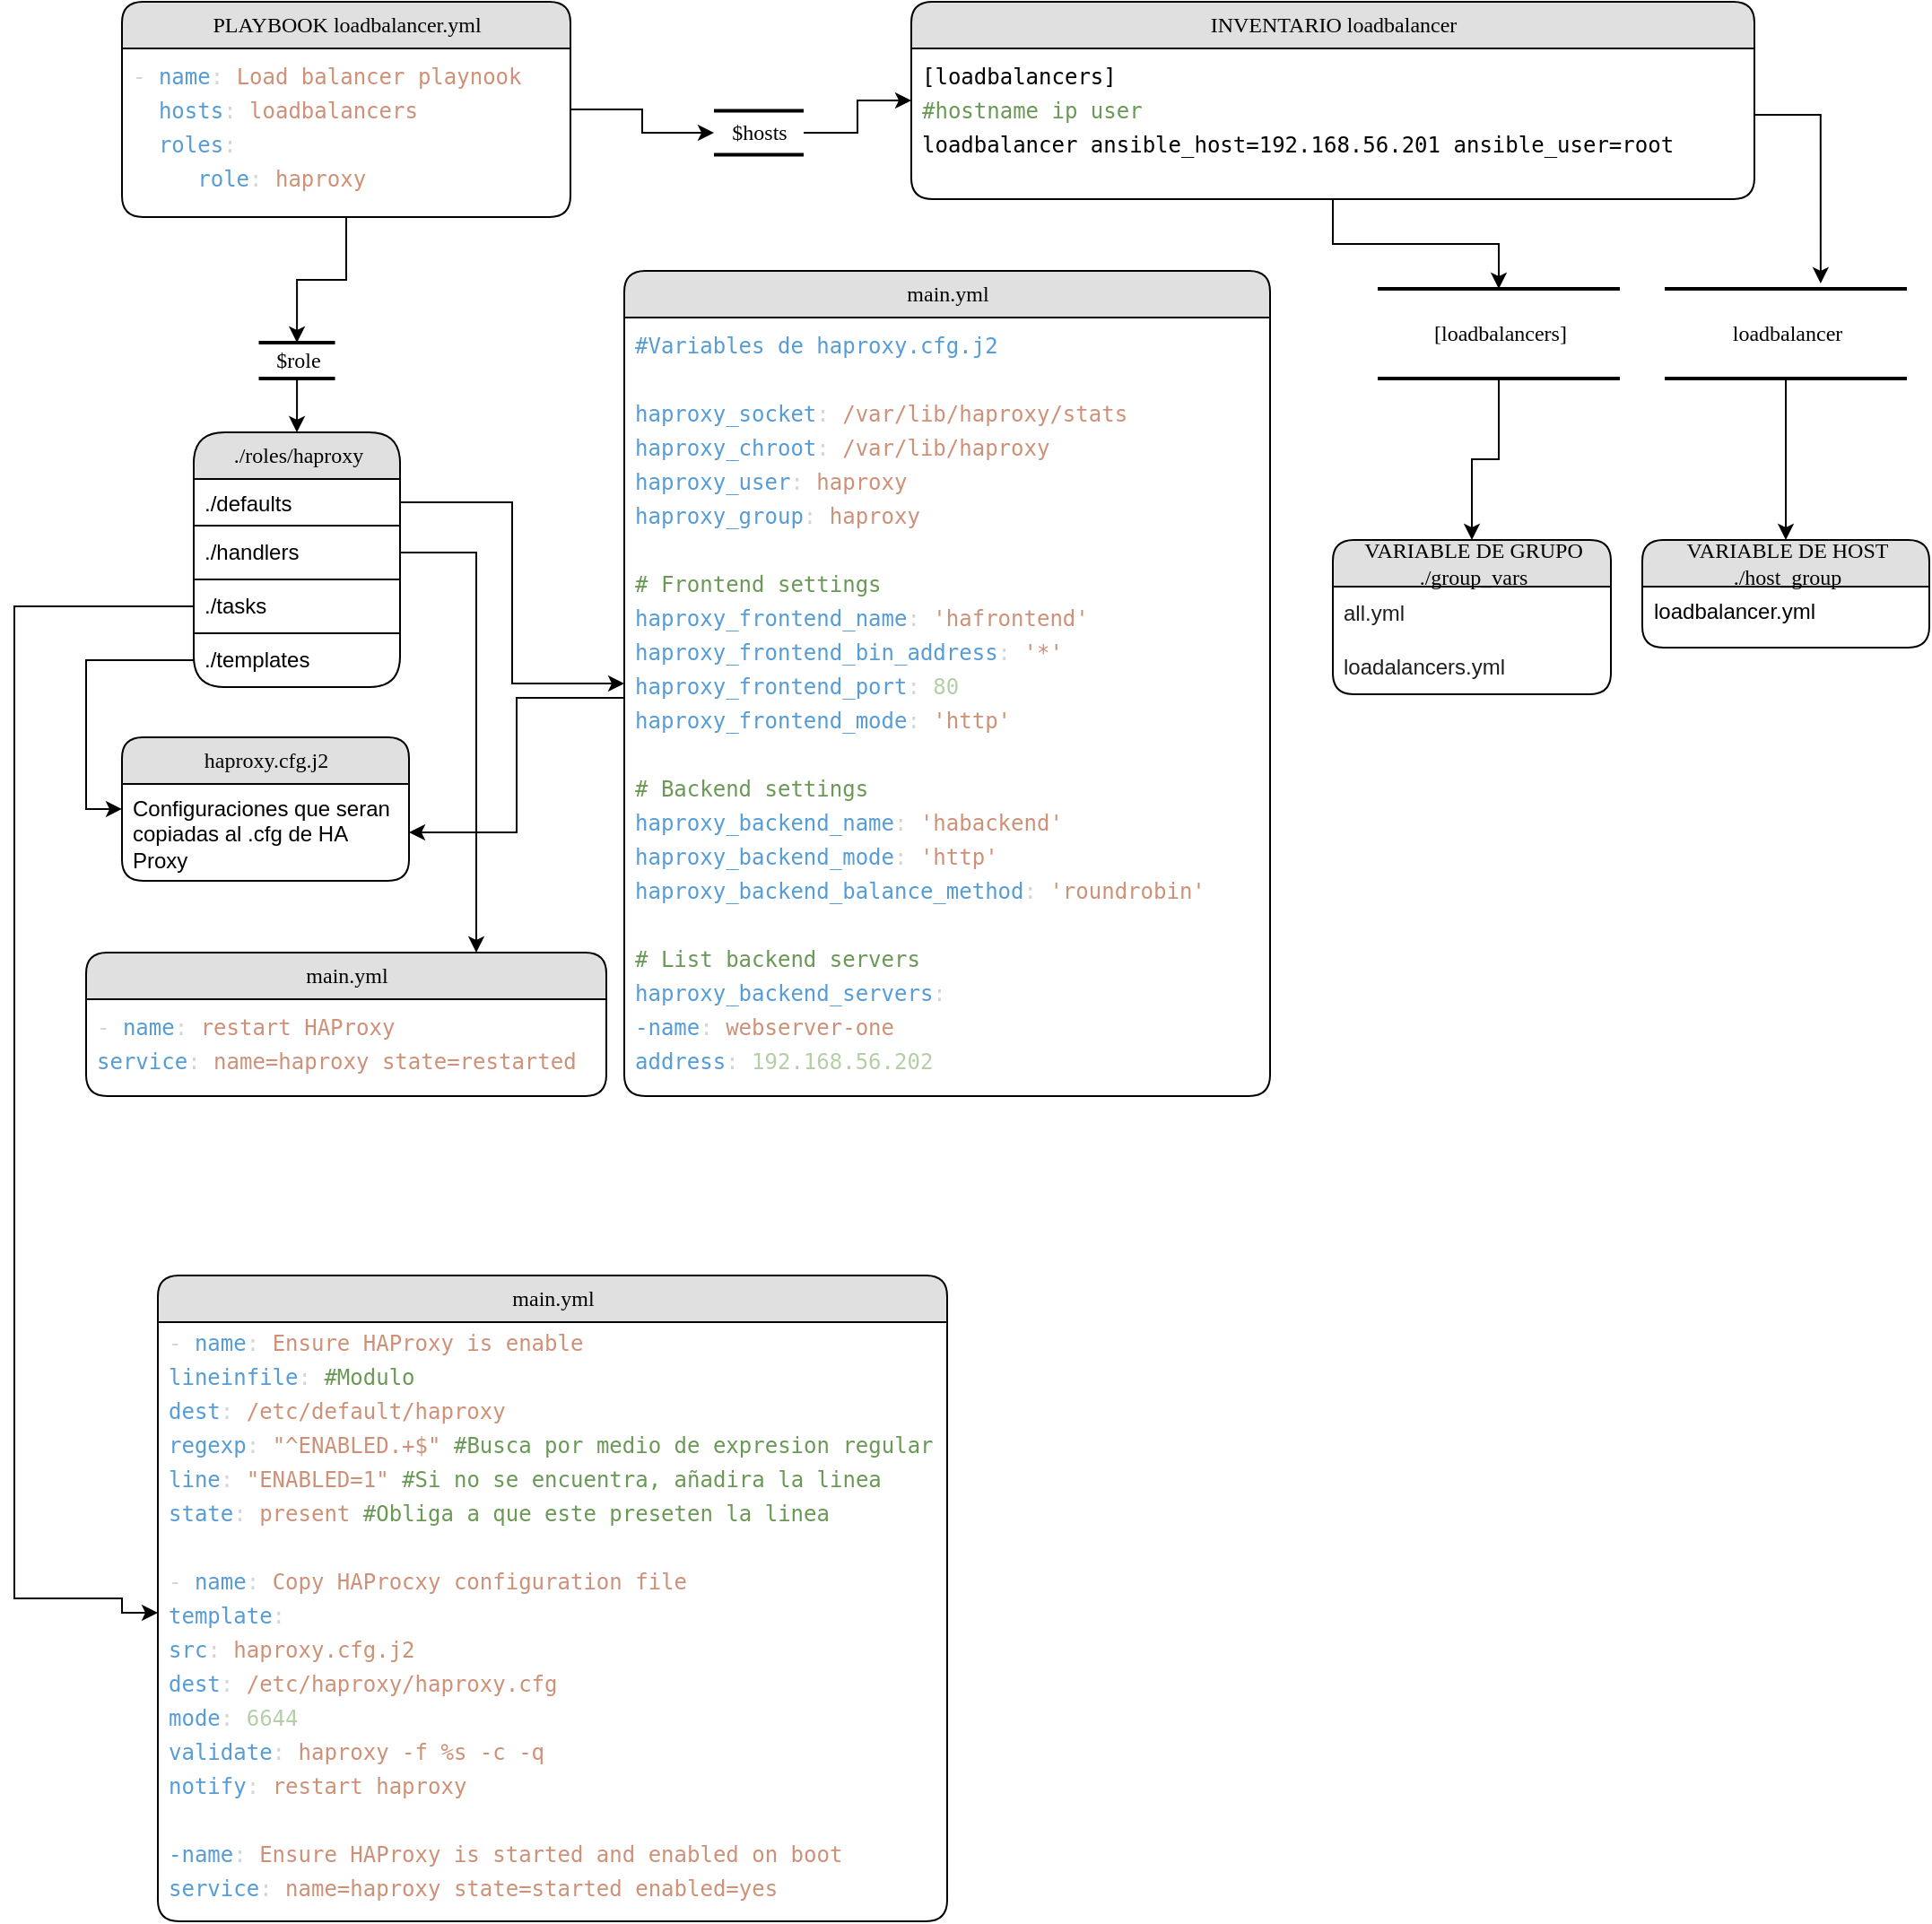 <mxfile>
    <diagram name="Page-1" id="5d7acffa-a066-3a61-03fe-96351882024d">
        <mxGraphModel dx="832" dy="587" grid="1" gridSize="10" guides="1" tooltips="1" connect="1" arrows="1" fold="1" page="1" pageScale="1" pageWidth="1100" pageHeight="850" background="#ffffff" math="0" shadow="0">
            <root>
                <mxCell id="0"/>
                <mxCell id="1" parent="0"/>
                <mxCell id="MNGuI7QMeHTy9qWYFs6P-35" style="edgeStyle=orthogonalEdgeStyle;rounded=0;orthogonalLoop=1;jettySize=auto;html=1;fontColor=#000000;" parent="1" source="2debaab0fafb2da2-10" target="21ea969265ad0168-14" edge="1">
                    <mxGeometry relative="1" as="geometry"/>
                </mxCell>
                <mxCell id="2debaab0fafb2da2-10" value="$role" style="html=1;rounded=0;shadow=0;comic=0;labelBackgroundColor=none;strokeWidth=2;fontFamily=Verdana;fontSize=12;align=center;shape=mxgraph.ios7ui.horLines;" parent="1" vertex="1">
                    <mxGeometry x="156.25" y="270" width="42.5" height="20" as="geometry"/>
                </mxCell>
                <mxCell id="MNGuI7QMeHTy9qWYFs6P-34" style="edgeStyle=orthogonalEdgeStyle;rounded=0;orthogonalLoop=1;jettySize=auto;html=1;fontColor=#000000;" parent="1" source="21ea969265ad0168-6" target="2debaab0fafb2da2-10" edge="1">
                    <mxGeometry relative="1" as="geometry"/>
                </mxCell>
                <mxCell id="21ea969265ad0168-6" value="PLAYBOOK loadbalancer.yml" style="swimlane;html=1;fontStyle=0;childLayout=stackLayout;horizontal=1;startSize=26;fillColor=#e0e0e0;horizontalStack=0;resizeParent=1;resizeLast=0;collapsible=1;marginBottom=0;swimlaneFillColor=#ffffff;align=center;rounded=1;shadow=0;comic=0;labelBackgroundColor=none;strokeWidth=1;fontFamily=Verdana;fontSize=12" parent="1" vertex="1">
                    <mxGeometry x="80" y="80" width="250" height="120" as="geometry">
                        <mxRectangle x="160" y="74" width="210" height="30" as="alternateBounds"/>
                    </mxGeometry>
                </mxCell>
                <mxCell id="21ea969265ad0168-8" value="&lt;div style=&quot;color: rgb(212, 212, 212); font-family: &amp;quot;Droid Sans Mono&amp;quot;, &amp;quot;monospace&amp;quot;, monospace; font-weight: normal; line-height: 19px;&quot;&gt;&lt;div&gt;&lt;font style=&quot;font-size: 12px;&quot;&gt;&lt;span style=&quot;color: rgb(212, 212, 212); background-color: rgb(255, 255, 255);&quot;&gt;- &lt;/span&gt;&lt;span style=&quot;color: rgb(86, 156, 214); background-color: rgb(255, 255, 255);&quot;&gt;name&lt;/span&gt;&lt;span style=&quot;color: rgb(212, 212, 212); background-color: rgb(255, 255, 255);&quot;&gt;: &lt;/span&gt;&lt;span style=&quot;color: rgb(206, 145, 120); background-color: rgb(255, 255, 255);&quot;&gt;Load balancer playnook&lt;/span&gt;&lt;/font&gt;&lt;/div&gt;&lt;div&gt;&lt;font style=&quot;font-size: 12px;&quot;&gt;&amp;nbsp; &lt;span style=&quot;color: rgb(86, 156, 214); background-color: rgb(255, 255, 255);&quot;&gt;hosts&lt;/span&gt;&lt;span style=&quot;color: rgb(212, 212, 212); background-color: rgb(255, 255, 255);&quot;&gt;: &lt;/span&gt;&lt;span style=&quot;color: rgb(206, 145, 120); background-color: rgb(255, 255, 255);&quot;&gt;loadbalancers&lt;/span&gt;&lt;/font&gt;&lt;/div&gt;&lt;div&gt;&lt;font style=&quot;font-size: 12px;&quot;&gt;&lt;span style=&quot;color: rgb(212, 212, 212); background-color: rgb(255, 255, 255);&quot;&gt;&amp;nbsp; &lt;/span&gt;&lt;span style=&quot;color: rgb(86, 156, 214); background-color: rgb(255, 255, 255);&quot;&gt;roles&lt;/span&gt;&lt;span style=&quot;color: rgb(212, 212, 212); background-color: rgb(255, 255, 255);&quot;&gt;:&lt;/span&gt;&lt;/font&gt;&lt;/div&gt;&lt;div&gt;&lt;font style=&quot;font-size: 12px;&quot;&gt;&lt;span style=&quot;background-color: rgb(255, 255, 255);&quot;&gt;&amp;nbsp;&amp;nbsp;&amp;nbsp;&amp;nbsp; &lt;span style=&quot;color: #d4d4d4;&quot;&gt;&lt;/span&gt;&lt;span style=&quot;color: #569cd6;&quot;&gt;role&lt;/span&gt;&lt;span style=&quot;color: #d4d4d4;&quot;&gt;: &lt;/span&gt;&lt;span style=&quot;color: #ce9178;&quot;&gt;haproxy&lt;/span&gt;&lt;/span&gt;&lt;/font&gt;&lt;/div&gt;&lt;/div&gt;" style="text;html=1;strokeColor=none;fillColor=none;spacingLeft=4;spacingRight=4;whiteSpace=wrap;overflow=hidden;rotatable=0;points=[[0,0.5],[1,0.5]];portConstraint=eastwest;" parent="21ea969265ad0168-6" vertex="1">
                    <mxGeometry y="26" width="250" height="94" as="geometry"/>
                </mxCell>
                <mxCell id="MNGuI7QMeHTy9qWYFs6P-64" style="edgeStyle=orthogonalEdgeStyle;rounded=0;orthogonalLoop=1;jettySize=auto;html=1;fontSize=12;fontColor=#ffffff;" parent="1" source="21ea969265ad0168-10" target="MNGuI7QMeHTy9qWYFs6P-63" edge="1">
                    <mxGeometry relative="1" as="geometry"/>
                </mxCell>
                <mxCell id="21ea969265ad0168-10" value="INVENTARIO loadbalancer" style="swimlane;html=1;fontStyle=0;childLayout=stackLayout;horizontal=1;startSize=26;fillColor=#e0e0e0;horizontalStack=0;resizeParent=1;resizeLast=0;collapsible=1;marginBottom=0;swimlaneFillColor=#ffffff;align=center;rounded=1;shadow=0;comic=0;labelBackgroundColor=none;strokeWidth=1;fontFamily=Verdana;fontSize=12" parent="1" vertex="1">
                    <mxGeometry x="520" y="80" width="470" height="110" as="geometry"/>
                </mxCell>
                <mxCell id="21ea969265ad0168-52" value="&lt;div style=&quot;color: rgb(212, 212, 212); font-family: &amp;quot;Droid Sans Mono&amp;quot;, &amp;quot;monospace&amp;quot;, monospace; font-weight: normal; line-height: 19px;&quot;&gt;&lt;div&gt;&lt;font style=&quot;font-size: 12px;&quot;&gt;&lt;span style=&quot;background-color: transparent;&quot;&gt;&lt;font style=&quot;font-size: 12px;&quot; color=&quot;#000000&quot;&gt;[loadbalancers]&lt;/font&gt;&lt;/span&gt;&lt;/font&gt;&lt;/div&gt;&lt;div&gt;&lt;font style=&quot;font-size: 12px;&quot;&gt;&lt;span style=&quot;color: rgb(106, 153, 85); background-color: transparent;&quot;&gt;#hostname ip user&lt;/span&gt;&lt;/font&gt;&lt;/div&gt;&lt;div&gt;&lt;font style=&quot;font-size: 12px;&quot; color=&quot;#000000&quot;&gt;&lt;span style=&quot;background-color: transparent;&quot;&gt;loadbalancer ansible_host=&lt;/span&gt;&lt;span style=&quot;background-color: transparent;&quot;&gt;192.168&lt;/span&gt;&lt;span style=&quot;background-color: transparent;&quot;&gt;.&lt;/span&gt;&lt;span style=&quot;background-color: transparent;&quot;&gt;56.201&lt;/span&gt;&lt;span style=&quot;background-color: transparent;&quot;&gt; ansible_user=root&lt;/span&gt;&lt;/font&gt;&lt;/div&gt;&lt;/div&gt;" style="text;html=1;strokeColor=none;fillColor=none;spacingLeft=4;spacingRight=4;whiteSpace=wrap;overflow=hidden;rotatable=0;points=[[0,0.5],[1,0.5]];portConstraint=eastwest;" parent="21ea969265ad0168-10" vertex="1">
                    <mxGeometry y="26" width="470" height="74" as="geometry"/>
                </mxCell>
                <mxCell id="21ea969265ad0168-14" value="./roles/haproxy" style="swimlane;html=1;fontStyle=0;childLayout=stackLayout;horizontal=1;startSize=26;fillColor=#e0e0e0;horizontalStack=0;resizeParent=1;resizeLast=0;collapsible=1;marginBottom=0;swimlaneFillColor=#ffffff;align=center;rounded=1;shadow=0;comic=0;labelBackgroundColor=none;strokeWidth=1;fontFamily=Verdana;fontSize=12;arcSize=22;" parent="1" vertex="1">
                    <mxGeometry x="120" y="320" width="115" height="142" as="geometry"/>
                </mxCell>
                <mxCell id="21ea969265ad0168-15" value="&lt;div&gt;./defaults&lt;/div&gt;" style="text;html=1;strokeColor=default;fillColor=none;spacingLeft=4;spacingRight=4;whiteSpace=wrap;overflow=hidden;rotatable=0;points=[[0,0.5],[1,0.5]];portConstraint=eastwest;" parent="21ea969265ad0168-14" vertex="1">
                    <mxGeometry y="26" width="115" height="26" as="geometry"/>
                </mxCell>
                <mxCell id="MNGuI7QMeHTy9qWYFs6P-36" value="&lt;div&gt;./handlers&lt;/div&gt;" style="text;strokeColor=default;fillColor=none;align=left;verticalAlign=middle;spacingLeft=4;spacingRight=4;overflow=hidden;points=[[0,0.5],[1,0.5]];portConstraint=eastwest;rotatable=0;whiteSpace=wrap;html=1;fontColor=#000000;" parent="21ea969265ad0168-14" vertex="1">
                    <mxGeometry y="52" width="115" height="30" as="geometry"/>
                </mxCell>
                <mxCell id="MNGuI7QMeHTy9qWYFs6P-40" value="&lt;div&gt;./tasks&lt;/div&gt;" style="text;strokeColor=default;fillColor=none;align=left;verticalAlign=middle;spacingLeft=4;spacingRight=4;overflow=hidden;points=[[0,0.5],[1,0.5]];portConstraint=eastwest;rotatable=0;whiteSpace=wrap;html=1;fontColor=#000000;" parent="21ea969265ad0168-14" vertex="1">
                    <mxGeometry y="82" width="115" height="30" as="geometry"/>
                </mxCell>
                <mxCell id="MNGuI7QMeHTy9qWYFs6P-37" value="./templates" style="text;strokeColor=none;fillColor=none;align=left;verticalAlign=middle;spacingLeft=4;spacingRight=4;overflow=hidden;points=[[0,0.5],[1,0.5]];portConstraint=eastwest;rotatable=0;whiteSpace=wrap;html=1;fontColor=#000000;" parent="21ea969265ad0168-14" vertex="1">
                    <mxGeometry y="112" width="115" height="30" as="geometry"/>
                </mxCell>
                <mxCell id="21ea969265ad0168-18" value="main.yml" style="swimlane;html=1;fontStyle=0;childLayout=stackLayout;horizontal=1;startSize=26;fillColor=#e0e0e0;horizontalStack=0;resizeParent=1;resizeLast=0;collapsible=1;marginBottom=0;swimlaneFillColor=#ffffff;align=center;rounded=1;shadow=0;comic=0;labelBackgroundColor=none;strokeWidth=1;fontFamily=Verdana;fontSize=12" parent="1" vertex="1">
                    <mxGeometry x="60" y="610" width="290" height="80" as="geometry"/>
                </mxCell>
                <mxCell id="21ea969265ad0168-19" value="&lt;div style=&quot;color: rgb(212, 212, 212); font-family: &amp;quot;Droid Sans Mono&amp;quot;, &amp;quot;monospace&amp;quot;, monospace; font-weight: normal; line-height: 19px;&quot;&gt;&lt;div&gt;&lt;font style=&quot;font-size: 12px;&quot;&gt;&lt;span style=&quot;background-color: transparent;&quot;&gt;- &lt;span style=&quot;color: #569cd6;&quot;&gt;name&lt;/span&gt;&lt;span style=&quot;color: #d4d4d4;&quot;&gt;: &lt;/span&gt;&lt;span style=&quot;color: #ce9178;&quot;&gt;restart HAProxy&lt;/span&gt;&lt;/span&gt;&lt;/font&gt;&lt;/div&gt;&lt;div&gt;&lt;font style=&quot;font-size: 12px;&quot;&gt;&lt;span style=&quot;color: rgb(212, 212, 212); background-color: transparent;&quot;&gt;  &lt;/span&gt;&lt;span style=&quot;color: rgb(86, 156, 214); background-color: transparent;&quot;&gt;service&lt;/span&gt;&lt;span style=&quot;color: rgb(212, 212, 212); background-color: transparent;&quot;&gt;:  &lt;/span&gt;&lt;span style=&quot;color: rgb(206, 145, 120); background-color: transparent;&quot;&gt;name=haproxy state=restarted&lt;/span&gt;&lt;span style=&quot;color: rgb(212, 212, 212); background-color: transparent;&quot;&gt; &lt;/span&gt;&lt;/font&gt;&lt;/div&gt;&lt;/div&gt;&lt;font style=&quot;font-size: 12px;&quot;&gt;&lt;span style=&quot;font-family: monospace; background-color: transparent;&quot;&gt;&lt;/span&gt;&lt;/font&gt;" style="text;html=1;strokeColor=none;fillColor=none;spacingLeft=4;spacingRight=4;whiteSpace=wrap;overflow=hidden;rotatable=0;points=[[0,0.5],[1,0.5]];portConstraint=eastwest;" parent="21ea969265ad0168-18" vertex="1">
                    <mxGeometry y="26" width="290" height="44" as="geometry"/>
                </mxCell>
                <mxCell id="21ea969265ad0168-26" value="&lt;div&gt;main.yml&lt;/div&gt;" style="swimlane;html=1;fontStyle=0;childLayout=stackLayout;horizontal=1;startSize=26;fillColor=#e0e0e0;horizontalStack=0;resizeParent=1;resizeLast=0;collapsible=1;marginBottom=0;swimlaneFillColor=#ffffff;align=center;rounded=1;shadow=0;comic=0;labelBackgroundColor=none;strokeWidth=1;fontFamily=Verdana;fontSize=12" parent="1" vertex="1">
                    <mxGeometry x="360" y="230" width="360" height="460" as="geometry"/>
                </mxCell>
                <mxCell id="21ea969265ad0168-29" value="&lt;div style=&quot;color: rgb(212, 212, 212); font-family: &amp;quot;Droid Sans Mono&amp;quot;, &amp;quot;monospace&amp;quot;, monospace; font-weight: normal; line-height: 19px;&quot;&gt;&lt;div&gt;&lt;font style=&quot;font-size: 12px;&quot;&gt;&lt;span style=&quot;color: rgb(86, 156, 214); background-color: rgb(255, 255, 255);&quot;&gt;#Variables de haproxy.cfg.j2&lt;br&gt;&lt;/span&gt;&lt;/font&gt;&lt;/div&gt;&lt;div&gt;&lt;font style=&quot;font-size: 12px;&quot;&gt;&lt;span style=&quot;color: rgb(86, 156, 214); background-color: rgb(255, 255, 255);&quot;&gt;&lt;br&gt;&lt;/span&gt;&lt;/font&gt;&lt;/div&gt;&lt;div&gt;&lt;font style=&quot;font-size: 12px;&quot;&gt;&lt;span style=&quot;color: rgb(86, 156, 214); background-color: rgb(255, 255, 255);&quot;&gt;haproxy_socket&lt;/span&gt;&lt;span style=&quot;color: rgb(212, 212, 212); background-color: rgb(255, 255, 255);&quot;&gt;: &lt;/span&gt;&lt;span style=&quot;color: rgb(206, 145, 120); background-color: rgb(255, 255, 255);&quot;&gt;/var/lib/haproxy/stats&lt;/span&gt;&lt;/font&gt;&lt;/div&gt;&lt;div&gt;&lt;font style=&quot;font-size: 12px;&quot;&gt;&lt;span style=&quot;color: rgb(86, 156, 214); background-color: rgb(255, 255, 255);&quot;&gt;haproxy_chroot&lt;/span&gt;&lt;span style=&quot;color: rgb(212, 212, 212); background-color: rgb(255, 255, 255);&quot;&gt;: &lt;/span&gt;&lt;span style=&quot;color: rgb(206, 145, 120); background-color: rgb(255, 255, 255);&quot;&gt;/var/lib/haproxy&lt;/span&gt;&lt;/font&gt;&lt;/div&gt;&lt;div&gt;&lt;font style=&quot;font-size: 12px;&quot;&gt;&lt;span style=&quot;color: rgb(86, 156, 214); background-color: rgb(255, 255, 255);&quot;&gt;haproxy_user&lt;/span&gt;&lt;span style=&quot;color: rgb(212, 212, 212); background-color: rgb(255, 255, 255);&quot;&gt;: &lt;/span&gt;&lt;span style=&quot;color: rgb(206, 145, 120); background-color: rgb(255, 255, 255);&quot;&gt;haproxy&lt;/span&gt;&lt;/font&gt;&lt;/div&gt;&lt;div&gt;&lt;font style=&quot;font-size: 12px;&quot;&gt;&lt;span style=&quot;color: rgb(86, 156, 214); background-color: rgb(255, 255, 255);&quot;&gt;haproxy_group&lt;/span&gt;&lt;span style=&quot;color: rgb(212, 212, 212); background-color: rgb(255, 255, 255);&quot;&gt;: &lt;/span&gt;&lt;span style=&quot;color: rgb(206, 145, 120); background-color: rgb(255, 255, 255);&quot;&gt;haproxy&lt;/span&gt;&lt;/font&gt;&lt;/div&gt;&lt;font style=&quot;font-size: 12px;&quot;&gt;&lt;span style=&quot;background-color: rgb(255, 255, 255);&quot;&gt;&lt;br&gt;&lt;/span&gt;&lt;/font&gt;&lt;div&gt;&lt;font style=&quot;font-size: 12px;&quot;&gt;&lt;span style=&quot;color: rgb(106, 153, 85); background-color: rgb(255, 255, 255);&quot;&gt;# Frontend settings&lt;/span&gt;&lt;/font&gt;&lt;/div&gt;&lt;div&gt;&lt;font style=&quot;font-size: 12px;&quot;&gt;&lt;span style=&quot;color: rgb(86, 156, 214); background-color: rgb(255, 255, 255);&quot;&gt;haproxy_frontend_name&lt;/span&gt;&lt;span style=&quot;color: rgb(212, 212, 212); background-color: rgb(255, 255, 255);&quot;&gt;: &lt;/span&gt;&lt;span style=&quot;color: rgb(206, 145, 120); background-color: rgb(255, 255, 255);&quot;&gt;'hafrontend'&lt;/span&gt;&lt;/font&gt;&lt;/div&gt;&lt;div&gt;&lt;font style=&quot;font-size: 12px;&quot;&gt;&lt;span style=&quot;color: rgb(86, 156, 214); background-color: rgb(255, 255, 255);&quot;&gt;haproxy_frontend_bin_address&lt;/span&gt;&lt;span style=&quot;color: rgb(212, 212, 212); background-color: rgb(255, 255, 255);&quot;&gt;: &lt;/span&gt;&lt;span style=&quot;color: rgb(206, 145, 120); background-color: rgb(255, 255, 255);&quot;&gt;'*'&lt;/span&gt;&lt;/font&gt;&lt;/div&gt;&lt;div&gt;&lt;font style=&quot;font-size: 12px;&quot;&gt;&lt;span style=&quot;color: rgb(86, 156, 214); background-color: rgb(255, 255, 255);&quot;&gt;haproxy_frontend_port&lt;/span&gt;&lt;span style=&quot;color: rgb(212, 212, 212); background-color: rgb(255, 255, 255);&quot;&gt;: &lt;/span&gt;&lt;span style=&quot;color: rgb(181, 206, 168); background-color: rgb(255, 255, 255);&quot;&gt;80&lt;/span&gt;&lt;/font&gt;&lt;/div&gt;&lt;div&gt;&lt;font style=&quot;font-size: 12px;&quot;&gt;&lt;span style=&quot;color: rgb(86, 156, 214); background-color: rgb(255, 255, 255);&quot;&gt;haproxy_frontend_mode&lt;/span&gt;&lt;span style=&quot;color: rgb(212, 212, 212); background-color: rgb(255, 255, 255);&quot;&gt;: &lt;/span&gt;&lt;span style=&quot;color: rgb(206, 145, 120); background-color: rgb(255, 255, 255);&quot;&gt;'http'&lt;/span&gt;&lt;/font&gt;&lt;/div&gt;&lt;font style=&quot;font-size: 12px;&quot;&gt;&lt;span style=&quot;background-color: rgb(255, 255, 255);&quot;&gt;&lt;br&gt;&lt;/span&gt;&lt;/font&gt;&lt;div&gt;&lt;font style=&quot;font-size: 12px;&quot;&gt;&lt;span style=&quot;color: rgb(106, 153, 85); background-color: rgb(255, 255, 255);&quot;&gt;# Backend settings&lt;/span&gt;&lt;/font&gt;&lt;/div&gt;&lt;div&gt;&lt;font style=&quot;font-size: 12px;&quot;&gt;&lt;span style=&quot;color: rgb(86, 156, 214); background-color: rgb(255, 255, 255);&quot;&gt;haproxy_backend_name&lt;/span&gt;&lt;span style=&quot;color: rgb(212, 212, 212); background-color: rgb(255, 255, 255);&quot;&gt;: &lt;/span&gt;&lt;span style=&quot;color: rgb(206, 145, 120); background-color: rgb(255, 255, 255);&quot;&gt;'habackend'&lt;/span&gt;&lt;/font&gt;&lt;/div&gt;&lt;div&gt;&lt;font style=&quot;font-size: 12px;&quot;&gt;&lt;span style=&quot;color: rgb(86, 156, 214); background-color: rgb(255, 255, 255);&quot;&gt;haproxy_backend_mode&lt;/span&gt;&lt;span style=&quot;color: rgb(212, 212, 212); background-color: rgb(255, 255, 255);&quot;&gt;: &lt;/span&gt;&lt;span style=&quot;color: rgb(206, 145, 120); background-color: rgb(255, 255, 255);&quot;&gt;'http'&lt;/span&gt;&lt;/font&gt;&lt;/div&gt;&lt;div&gt;&lt;font style=&quot;font-size: 12px;&quot;&gt;&lt;span style=&quot;color: rgb(86, 156, 214); background-color: rgb(255, 255, 255);&quot;&gt;haproxy_backend_balance_method&lt;/span&gt;&lt;span style=&quot;color: rgb(212, 212, 212); background-color: rgb(255, 255, 255);&quot;&gt;: &lt;/span&gt;&lt;span style=&quot;color: rgb(206, 145, 120); background-color: rgb(255, 255, 255);&quot;&gt;'roundrobin'&lt;/span&gt;&lt;/font&gt;&lt;/div&gt;&lt;font style=&quot;font-size: 12px;&quot;&gt;&lt;span style=&quot;background-color: rgb(255, 255, 255);&quot;&gt;&lt;br&gt;&lt;/span&gt;&lt;/font&gt;&lt;div&gt;&lt;font style=&quot;font-size: 12px;&quot;&gt;&lt;span style=&quot;color: rgb(106, 153, 85); background-color: rgb(255, 255, 255);&quot;&gt;# List backend servers&lt;/span&gt;&lt;/font&gt;&lt;/div&gt;&lt;div&gt;&lt;font style=&quot;font-size: 12px;&quot;&gt;&lt;span style=&quot;color: rgb(86, 156, 214); background-color: rgb(255, 255, 255);&quot;&gt;haproxy_backend_servers&lt;/span&gt;&lt;span style=&quot;color: rgb(212, 212, 212); background-color: rgb(255, 255, 255);&quot;&gt;:&lt;/span&gt;&lt;/font&gt;&lt;/div&gt;&lt;div&gt;&lt;font style=&quot;font-size: 12px;&quot;&gt;&lt;span style=&quot;color: rgb(212, 212, 212); background-color: rgb(255, 255, 255);&quot;&gt;  &lt;/span&gt;&lt;span style=&quot;color: rgb(86, 156, 214); background-color: rgb(255, 255, 255);&quot;&gt;-name&lt;/span&gt;&lt;span style=&quot;color: rgb(212, 212, 212); background-color: rgb(255, 255, 255);&quot;&gt;: &lt;/span&gt;&lt;span style=&quot;color: rgb(206, 145, 120); background-color: rgb(255, 255, 255);&quot;&gt;webserver-one&lt;/span&gt;&lt;/font&gt;&lt;/div&gt;&lt;div&gt;&lt;font style=&quot;font-size: 12px;&quot;&gt;&lt;span style=&quot;color: rgb(212, 212, 212); background-color: rgb(255, 255, 255);&quot;&gt;    &lt;/span&gt;&lt;span style=&quot;color: rgb(86, 156, 214); background-color: rgb(255, 255, 255);&quot;&gt;address&lt;/span&gt;&lt;span style=&quot;color: rgb(212, 212, 212); background-color: rgb(255, 255, 255);&quot;&gt;: &lt;/span&gt;&lt;span style=&quot;color: rgb(181, 206, 168); background-color: rgb(255, 255, 255);&quot;&gt;192.168.56.202&lt;/span&gt;&lt;/font&gt;&lt;/div&gt;&lt;div&gt;&lt;font style=&quot;font-size: 12px;&quot;&gt;&lt;span style=&quot;color: rgb(212, 212, 212); background-color: rgb(255, 255, 255);&quot;&gt;  &lt;/span&gt;&lt;span style=&quot;color: rgb(86, 156, 214); background-color: rgb(255, 255, 255);&quot;&gt;-name&lt;/span&gt;&lt;span style=&quot;color: rgb(212, 212, 212); background-color: rgb(255, 255, 255);&quot;&gt;: &lt;/span&gt;&lt;span style=&quot;color: rgb(206, 145, 120); background-color: rgb(255, 255, 255);&quot;&gt;webserver-two&lt;/span&gt;&lt;/font&gt;&lt;/div&gt;&lt;div&gt;&lt;font style=&quot;font-size: 12px;&quot;&gt;&lt;span style=&quot;color: rgb(212, 212, 212); background-color: rgb(255, 255, 255);&quot;&gt;    &lt;/span&gt;&lt;span style=&quot;color: rgb(86, 156, 214); background-color: rgb(255, 255, 255);&quot;&gt;address&lt;/span&gt;&lt;span style=&quot;color: rgb(212, 212, 212); background-color: rgb(255, 255, 255);&quot;&gt;: &lt;/span&gt;&lt;span style=&quot;color: rgb(181, 206, 168); background-color: rgb(255, 255, 255);&quot;&gt;192.168.56.203&lt;/span&gt;&lt;/font&gt;&lt;/div&gt;&lt;/div&gt;" style="text;html=1;strokeColor=none;fillColor=none;spacingLeft=4;spacingRight=4;whiteSpace=wrap;overflow=hidden;rotatable=0;points=[[0,0.5],[1,0.5]];portConstraint=eastwest;" parent="21ea969265ad0168-26" vertex="1">
                    <mxGeometry y="26" width="360" height="424" as="geometry"/>
                </mxCell>
                <mxCell id="MNGuI7QMeHTy9qWYFs6P-71" style="edgeStyle=orthogonalEdgeStyle;rounded=0;orthogonalLoop=1;jettySize=auto;html=1;fontSize=12;fontColor=#1E1E1E;" parent="1" source="21ea969265ad0168-30" target="MNGuI7QMeHTy9qWYFs6P-66" edge="1">
                    <mxGeometry relative="1" as="geometry"/>
                </mxCell>
                <mxCell id="21ea969265ad0168-30" value="loadbalancer" style="html=1;rounded=0;shadow=0;comic=0;labelBackgroundColor=none;strokeWidth=2;fontFamily=Verdana;fontSize=12;align=center;shape=mxgraph.ios7ui.horLines;" parent="1" vertex="1">
                    <mxGeometry x="940" y="240" width="135" height="50" as="geometry"/>
                </mxCell>
                <mxCell id="MNGuI7QMeHTy9qWYFs6P-33" style="edgeStyle=orthogonalEdgeStyle;rounded=0;orthogonalLoop=1;jettySize=auto;html=1;entryX=0;entryY=0.5;entryDx=0;entryDy=0;" parent="1" source="MNGuI7QMeHTy9qWYFs6P-29" target="21ea969265ad0168-10" edge="1">
                    <mxGeometry relative="1" as="geometry"/>
                </mxCell>
                <mxCell id="MNGuI7QMeHTy9qWYFs6P-29" value="&lt;div&gt;$hosts&lt;/div&gt;" style="html=1;rounded=0;shadow=0;comic=0;labelBackgroundColor=none;strokeWidth=2;fontFamily=Verdana;fontSize=12;align=center;shape=mxgraph.ios7ui.horLines;" parent="1" vertex="1">
                    <mxGeometry x="410" y="140.75" width="50" height="24.5" as="geometry"/>
                </mxCell>
                <mxCell id="MNGuI7QMeHTy9qWYFs6P-30" style="edgeStyle=orthogonalEdgeStyle;rounded=0;orthogonalLoop=1;jettySize=auto;html=1;" parent="1" source="21ea969265ad0168-6" target="MNGuI7QMeHTy9qWYFs6P-29" edge="1">
                    <mxGeometry relative="1" as="geometry"/>
                </mxCell>
                <mxCell id="MNGuI7QMeHTy9qWYFs6P-42" style="edgeStyle=orthogonalEdgeStyle;rounded=0;orthogonalLoop=1;jettySize=auto;html=1;fontColor=#000000;" parent="1" source="21ea969265ad0168-15" target="21ea969265ad0168-26" edge="1">
                    <mxGeometry relative="1" as="geometry"/>
                </mxCell>
                <mxCell id="MNGuI7QMeHTy9qWYFs6P-43" value="&lt;div&gt;main.yml&lt;/div&gt;" style="swimlane;html=1;fontStyle=0;childLayout=stackLayout;horizontal=1;startSize=26;fillColor=#e0e0e0;horizontalStack=0;resizeParent=1;resizeLast=0;collapsible=1;marginBottom=0;swimlaneFillColor=#ffffff;align=center;rounded=1;shadow=0;comic=0;labelBackgroundColor=none;strokeWidth=1;fontFamily=Verdana;fontSize=12" parent="1" vertex="1">
                    <mxGeometry x="100" y="790" width="440" height="360" as="geometry"/>
                </mxCell>
                <mxCell id="MNGuI7QMeHTy9qWYFs6P-54" value="&lt;div style=&quot;color: rgb(212, 212, 212); font-family: &amp;quot;Droid Sans Mono&amp;quot;, &amp;quot;monospace&amp;quot;, monospace; font-weight: normal; line-height: 19px;&quot;&gt;&lt;div&gt;&lt;font style=&quot;font-size: 12px;&quot;&gt;&lt;span style=&quot;&quot;&gt;- &lt;span style=&quot;color: #569cd6;&quot;&gt;name&lt;/span&gt;&lt;span style=&quot;color: #d4d4d4;&quot;&gt;: &lt;/span&gt;&lt;span style=&quot;color: #ce9178;&quot;&gt;Ensure HAProxy is enable&lt;/span&gt;&lt;/span&gt;&lt;/font&gt;&lt;/div&gt;&lt;div&gt;&lt;font style=&quot;font-size: 12px;&quot;&gt;&lt;span style=&quot;color: rgb(212, 212, 212);&quot;&gt;  &lt;/span&gt;&lt;span style=&quot;color: rgb(86, 156, 214);&quot;&gt;lineinfile&lt;/span&gt;&lt;span style=&quot;color: rgb(212, 212, 212);&quot;&gt;:    &lt;/span&gt;&lt;span style=&quot;color: rgb(106, 153, 85);&quot;&gt;#Modulo&lt;/span&gt;&lt;/font&gt;&lt;/div&gt;&lt;div&gt;&lt;font style=&quot;font-size: 12px;&quot;&gt;&lt;span style=&quot;color: rgb(212, 212, 212);&quot;&gt;    &lt;/span&gt;&lt;span style=&quot;color: rgb(86, 156, 214);&quot;&gt;dest&lt;/span&gt;&lt;span style=&quot;color: rgb(212, 212, 212);&quot;&gt;: &lt;/span&gt;&lt;span style=&quot;color: rgb(206, 145, 120);&quot;&gt;/etc/default/haproxy&lt;/span&gt;&lt;/font&gt;&lt;/div&gt;&lt;div&gt;&lt;font style=&quot;font-size: 12px;&quot;&gt;&lt;span style=&quot;color: rgb(212, 212, 212);&quot;&gt;    &lt;/span&gt;&lt;span style=&quot;color: rgb(86, 156, 214);&quot;&gt;regexp&lt;/span&gt;&lt;span style=&quot;color: rgb(212, 212, 212);&quot;&gt;: &lt;/span&gt;&lt;span style=&quot;color: rgb(206, 145, 120);&quot;&gt;&quot;^ENABLED.+$&quot;&lt;/span&gt;&lt;span style=&quot;color: rgb(212, 212, 212);&quot;&gt; &lt;/span&gt;&lt;span style=&quot;color: rgb(106, 153, 85);&quot;&gt;#Busca por medio de expresion regular&lt;/span&gt;&lt;/font&gt;&lt;/div&gt;&lt;div&gt;&lt;font style=&quot;font-size: 12px;&quot;&gt;&lt;span style=&quot;color: rgb(212, 212, 212);&quot;&gt;    &lt;/span&gt;&lt;span style=&quot;color: rgb(86, 156, 214);&quot;&gt;line&lt;/span&gt;&lt;span style=&quot;color: rgb(212, 212, 212);&quot;&gt;: &lt;/span&gt;&lt;span style=&quot;color: rgb(206, 145, 120);&quot;&gt;&quot;ENABLED=1&quot;&lt;/span&gt;&lt;span style=&quot;color: rgb(212, 212, 212);&quot;&gt;   &lt;/span&gt;&lt;span style=&quot;color: rgb(106, 153, 85);&quot;&gt;#Si no se encuentra, añadira la linea&lt;/span&gt;&lt;/font&gt;&lt;/div&gt;&lt;div&gt;&lt;font style=&quot;font-size: 12px;&quot;&gt;&lt;span style=&quot;color: rgb(212, 212, 212);&quot;&gt;    &lt;/span&gt;&lt;span style=&quot;color: rgb(86, 156, 214);&quot;&gt;state&lt;/span&gt;&lt;span style=&quot;color: rgb(212, 212, 212);&quot;&gt;: &lt;/span&gt;&lt;span style=&quot;color: rgb(206, 145, 120);&quot;&gt;present&lt;/span&gt;&lt;span style=&quot;color: rgb(212, 212, 212);&quot;&gt;  &lt;/span&gt;&lt;span style=&quot;color: rgb(106, 153, 85);&quot;&gt;#Obliga a que este preseten la linea&lt;/span&gt;&lt;/font&gt;&lt;/div&gt;&lt;font style=&quot;font-size: 12px;&quot;&gt;&lt;span style=&quot;&quot;&gt;&lt;br&gt;&lt;/span&gt;&lt;/font&gt;&lt;div&gt;&lt;font style=&quot;font-size: 12px;&quot;&gt;&lt;span style=&quot;color: rgb(212, 212, 212);&quot;&gt;- &lt;/span&gt;&lt;span style=&quot;color: rgb(86, 156, 214);&quot;&gt;name&lt;/span&gt;&lt;span style=&quot;color: rgb(212, 212, 212);&quot;&gt;: &lt;/span&gt;&lt;span style=&quot;color: rgb(206, 145, 120);&quot;&gt;Copy HAProcxy configuration file&lt;/span&gt;&lt;/font&gt;&lt;/div&gt;&lt;div&gt;&lt;font style=&quot;font-size: 12px;&quot;&gt;&lt;span style=&quot;color: rgb(212, 212, 212);&quot;&gt;  &lt;/span&gt;&lt;span style=&quot;color: rgb(86, 156, 214);&quot;&gt;template&lt;/span&gt;&lt;span style=&quot;color: rgb(212, 212, 212);&quot;&gt;:&lt;/span&gt;&lt;/font&gt;&lt;/div&gt;&lt;div&gt;&lt;font style=&quot;font-size: 12px;&quot;&gt;&lt;span style=&quot;color: rgb(212, 212, 212);&quot;&gt;    &lt;/span&gt;&lt;span style=&quot;color: rgb(86, 156, 214);&quot;&gt;src&lt;/span&gt;&lt;span style=&quot;color: rgb(212, 212, 212);&quot;&gt;: &lt;/span&gt;&lt;span style=&quot;color: rgb(206, 145, 120);&quot;&gt;haproxy.cfg.j2&lt;/span&gt;&lt;/font&gt;&lt;/div&gt;&lt;div&gt;&lt;font style=&quot;font-size: 12px;&quot;&gt;&lt;span style=&quot;color: rgb(212, 212, 212);&quot;&gt;    &lt;/span&gt;&lt;span style=&quot;color: rgb(86, 156, 214);&quot;&gt;dest&lt;/span&gt;&lt;span style=&quot;color: rgb(212, 212, 212);&quot;&gt;: &lt;/span&gt;&lt;span style=&quot;color: rgb(206, 145, 120);&quot;&gt;/etc/haproxy/haproxy.cfg&lt;/span&gt;&lt;/font&gt;&lt;/div&gt;&lt;div&gt;&lt;font style=&quot;font-size: 12px;&quot;&gt;&lt;span style=&quot;color: rgb(212, 212, 212);&quot;&gt;    &lt;/span&gt;&lt;span style=&quot;color: rgb(86, 156, 214);&quot;&gt;mode&lt;/span&gt;&lt;span style=&quot;color: rgb(212, 212, 212);&quot;&gt;: &lt;/span&gt;&lt;span style=&quot;color: rgb(181, 206, 168);&quot;&gt;6644&lt;/span&gt;&lt;/font&gt;&lt;/div&gt;&lt;div&gt;&lt;font style=&quot;font-size: 12px;&quot;&gt;&lt;span style=&quot;color: rgb(212, 212, 212);&quot;&gt;    &lt;/span&gt;&lt;span style=&quot;color: rgb(86, 156, 214);&quot;&gt;validate&lt;/span&gt;&lt;span style=&quot;color: rgb(212, 212, 212);&quot;&gt;: &lt;/span&gt;&lt;span style=&quot;color: rgb(206, 145, 120);&quot;&gt;haproxy -f %s -c -q&lt;/span&gt;&lt;/font&gt;&lt;/div&gt;&lt;div&gt;&lt;font style=&quot;font-size: 12px;&quot;&gt;&lt;span style=&quot;color: rgb(212, 212, 212);&quot;&gt;  &lt;/span&gt;&lt;span style=&quot;color: rgb(86, 156, 214);&quot;&gt;notify&lt;/span&gt;&lt;span style=&quot;color: rgb(212, 212, 212);&quot;&gt;: &lt;/span&gt;&lt;span style=&quot;color: rgb(206, 145, 120);&quot;&gt;restart haproxy&lt;/span&gt;&lt;/font&gt;&lt;/div&gt;&lt;font style=&quot;font-size: 12px;&quot;&gt;&lt;span style=&quot;&quot;&gt;&lt;br&gt;&lt;/span&gt;&lt;/font&gt;&lt;div&gt;&lt;font style=&quot;font-size: 12px;&quot;&gt;&lt;span style=&quot;color: rgb(86, 156, 214);&quot;&gt;-name&lt;/span&gt;&lt;span style=&quot;color: rgb(212, 212, 212);&quot;&gt;: &lt;/span&gt;&lt;span style=&quot;color: rgb(206, 145, 120);&quot;&gt;Ensure HAProxy is started and enabled on boot&lt;/span&gt;&lt;/font&gt;&lt;/div&gt;&lt;div&gt;&lt;font style=&quot;font-size: 12px;&quot;&gt;&lt;span style=&quot;color: rgb(212, 212, 212);&quot;&gt;  &lt;/span&gt;&lt;span style=&quot;color: rgb(86, 156, 214);&quot;&gt;service&lt;/span&gt;&lt;span style=&quot;color: rgb(212, 212, 212);&quot;&gt;: &lt;/span&gt;&lt;span style=&quot;color: rgb(206, 145, 120);&quot;&gt;name=haproxy state=started enabled=yes&lt;/span&gt;&lt;/font&gt;&lt;/div&gt;&lt;/div&gt;" style="text;align=left;verticalAlign=middle;spacingLeft=4;spacingRight=4;overflow=hidden;points=[[0,0.5],[1,0.5]];portConstraint=eastwest;rotatable=0;whiteSpace=wrap;html=1;fontSize=12;labelBackgroundColor=default;" parent="MNGuI7QMeHTy9qWYFs6P-43" vertex="1">
                    <mxGeometry y="26" width="440" height="324" as="geometry"/>
                </mxCell>
                <mxCell id="MNGuI7QMeHTy9qWYFs6P-45" value="&lt;div&gt;VARIABLE DE GRUPO&lt;/div&gt;&lt;div&gt;./group_vars&lt;br&gt;&lt;/div&gt;" style="swimlane;html=1;fontStyle=0;childLayout=stackLayout;horizontal=1;startSize=26;fillColor=#e0e0e0;horizontalStack=0;resizeParent=1;resizeLast=0;collapsible=1;marginBottom=0;swimlaneFillColor=#ffffff;align=center;rounded=1;shadow=0;comic=0;labelBackgroundColor=none;strokeWidth=1;fontFamily=Verdana;fontSize=12" parent="1" vertex="1">
                    <mxGeometry x="755" y="380" width="155" height="86" as="geometry"/>
                </mxCell>
                <mxCell id="MNGuI7QMeHTy9qWYFs6P-68" value="&lt;div&gt;all.yml&lt;/div&gt;" style="text;strokeColor=none;fillColor=none;align=left;verticalAlign=middle;spacingLeft=4;spacingRight=4;overflow=hidden;points=[[0,0.5],[1,0.5]];portConstraint=eastwest;rotatable=0;whiteSpace=wrap;html=1;fontSize=12;fontColor=#1E1E1E;" parent="MNGuI7QMeHTy9qWYFs6P-45" vertex="1">
                    <mxGeometry y="26" width="155" height="30" as="geometry"/>
                </mxCell>
                <mxCell id="MNGuI7QMeHTy9qWYFs6P-69" value="&lt;font color=&quot;#1E1E1E&quot;&gt;loadalancers.yml&lt;/font&gt;" style="text;strokeColor=none;fillColor=none;align=left;verticalAlign=middle;spacingLeft=4;spacingRight=4;overflow=hidden;points=[[0,0.5],[1,0.5]];portConstraint=eastwest;rotatable=0;whiteSpace=wrap;html=1;fontSize=12;fontColor=#ffffff;" parent="MNGuI7QMeHTy9qWYFs6P-45" vertex="1">
                    <mxGeometry y="56" width="155" height="30" as="geometry"/>
                </mxCell>
                <mxCell id="MNGuI7QMeHTy9qWYFs6P-48" style="edgeStyle=orthogonalEdgeStyle;rounded=0;orthogonalLoop=1;jettySize=auto;html=1;fontColor=#000000;entryX=0.75;entryY=0;entryDx=0;entryDy=0;" parent="1" source="MNGuI7QMeHTy9qWYFs6P-36" target="21ea969265ad0168-18" edge="1">
                    <mxGeometry relative="1" as="geometry"/>
                </mxCell>
                <mxCell id="MNGuI7QMeHTy9qWYFs6P-56" value="haproxy.cfg.j2" style="swimlane;html=1;fontStyle=0;childLayout=stackLayout;horizontal=1;startSize=26;fillColor=#e0e0e0;horizontalStack=0;resizeParent=1;resizeLast=0;collapsible=1;marginBottom=0;swimlaneFillColor=#ffffff;align=center;rounded=1;shadow=0;comic=0;labelBackgroundColor=none;strokeWidth=1;fontFamily=Verdana;fontSize=12" parent="1" vertex="1">
                    <mxGeometry x="80" y="490" width="160" height="80" as="geometry"/>
                </mxCell>
                <mxCell id="MNGuI7QMeHTy9qWYFs6P-57" value="Configuraciones que seran copiadas al .cfg de HA Proxy" style="text;html=1;strokeColor=none;fillColor=none;spacingLeft=4;spacingRight=4;whiteSpace=wrap;overflow=hidden;rotatable=0;points=[[0,0.5],[1,0.5]];portConstraint=eastwest;" parent="MNGuI7QMeHTy9qWYFs6P-56" vertex="1">
                    <mxGeometry y="26" width="160" height="54" as="geometry"/>
                </mxCell>
                <mxCell id="MNGuI7QMeHTy9qWYFs6P-61" style="edgeStyle=orthogonalEdgeStyle;rounded=0;orthogonalLoop=1;jettySize=auto;html=1;entryX=0;entryY=0.259;entryDx=0;entryDy=0;entryPerimeter=0;fontSize=12;fontColor=#ffffff;" parent="1" source="MNGuI7QMeHTy9qWYFs6P-37" target="MNGuI7QMeHTy9qWYFs6P-57" edge="1">
                    <mxGeometry relative="1" as="geometry"/>
                </mxCell>
                <mxCell id="MNGuI7QMeHTy9qWYFs6P-62" style="edgeStyle=orthogonalEdgeStyle;rounded=0;orthogonalLoop=1;jettySize=auto;html=1;entryX=1;entryY=0.5;entryDx=0;entryDy=0;fontSize=12;fontColor=#ffffff;" parent="1" source="21ea969265ad0168-29" target="MNGuI7QMeHTy9qWYFs6P-57" edge="1">
                    <mxGeometry relative="1" as="geometry"/>
                </mxCell>
                <mxCell id="MNGuI7QMeHTy9qWYFs6P-70" style="edgeStyle=orthogonalEdgeStyle;rounded=0;orthogonalLoop=1;jettySize=auto;html=1;fontSize=12;fontColor=#1E1E1E;" parent="1" source="MNGuI7QMeHTy9qWYFs6P-63" target="MNGuI7QMeHTy9qWYFs6P-45" edge="1">
                    <mxGeometry relative="1" as="geometry"/>
                </mxCell>
                <mxCell id="MNGuI7QMeHTy9qWYFs6P-63" value="[loadbalancers]" style="html=1;rounded=0;shadow=0;comic=0;labelBackgroundColor=none;strokeWidth=2;fontFamily=Verdana;fontSize=12;align=center;shape=mxgraph.ios7ui.horLines;" parent="1" vertex="1">
                    <mxGeometry x="780" y="240" width="135" height="50" as="geometry"/>
                </mxCell>
                <mxCell id="MNGuI7QMeHTy9qWYFs6P-65" style="edgeStyle=orthogonalEdgeStyle;rounded=0;orthogonalLoop=1;jettySize=auto;html=1;entryX=0.644;entryY=-0.06;entryDx=0;entryDy=0;entryPerimeter=0;fontSize=12;fontColor=#ffffff;" parent="1" source="21ea969265ad0168-52" target="21ea969265ad0168-30" edge="1">
                    <mxGeometry relative="1" as="geometry"/>
                </mxCell>
                <mxCell id="MNGuI7QMeHTy9qWYFs6P-66" value="&lt;div&gt;VARIABLE DE HOST&lt;/div&gt;&lt;div&gt;./host_group&lt;br&gt;&lt;/div&gt;" style="swimlane;html=1;fontStyle=0;childLayout=stackLayout;horizontal=1;startSize=26;fillColor=#e0e0e0;horizontalStack=0;resizeParent=1;resizeLast=0;collapsible=1;marginBottom=0;swimlaneFillColor=#ffffff;align=center;rounded=1;shadow=0;comic=0;labelBackgroundColor=none;strokeWidth=1;fontFamily=Verdana;fontSize=12" parent="1" vertex="1">
                    <mxGeometry x="927.5" y="380" width="160" height="60" as="geometry"/>
                </mxCell>
                <mxCell id="MNGuI7QMeHTy9qWYFs6P-67" value="loadbalancer.yml" style="text;html=1;strokeColor=none;fillColor=none;spacingLeft=4;spacingRight=4;whiteSpace=wrap;overflow=hidden;rotatable=0;points=[[0,0.5],[1,0.5]];portConstraint=eastwest;" parent="MNGuI7QMeHTy9qWYFs6P-66" vertex="1">
                    <mxGeometry y="26" width="160" height="26" as="geometry"/>
                </mxCell>
                <mxCell id="MNGuI7QMeHTy9qWYFs6P-72" style="edgeStyle=orthogonalEdgeStyle;rounded=0;orthogonalLoop=1;jettySize=auto;html=1;fontSize=12;fontColor=#1E1E1E;" parent="1" source="MNGuI7QMeHTy9qWYFs6P-40" target="MNGuI7QMeHTy9qWYFs6P-54" edge="1">
                    <mxGeometry relative="1" as="geometry">
                        <Array as="points">
                            <mxPoint x="20" y="417"/>
                            <mxPoint x="20" y="970"/>
                            <mxPoint x="80" y="970"/>
                            <mxPoint x="80" y="978"/>
                        </Array>
                    </mxGeometry>
                </mxCell>
            </root>
        </mxGraphModel>
    </diagram>
</mxfile>